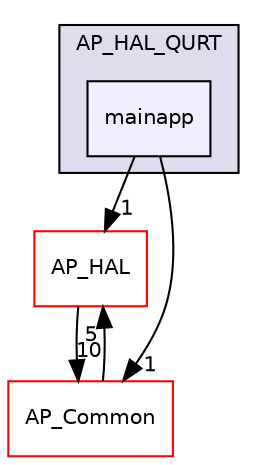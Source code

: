 digraph "libraries/AP_HAL_QURT/mainapp" {
  compound=true
  node [ fontsize="10", fontname="Helvetica"];
  edge [ labelfontsize="10", labelfontname="Helvetica"];
  subgraph clusterdir_fed4d61a34137c3b5da073c921a836df {
    graph [ bgcolor="#ddddee", pencolor="black", label="AP_HAL_QURT" fontname="Helvetica", fontsize="10", URL="dir_fed4d61a34137c3b5da073c921a836df.html"]
  dir_b25e243709a41eeb8735e7e842e18113 [shape=box, label="mainapp", style="filled", fillcolor="#eeeeff", pencolor="black", URL="dir_b25e243709a41eeb8735e7e842e18113.html"];
  }
  dir_1cbc10423b2512b31103883361e0123b [shape=box label="AP_HAL" fillcolor="white" style="filled" color="red" URL="dir_1cbc10423b2512b31103883361e0123b.html"];
  dir_df3f4256615fd4197927a84a019a8bd8 [shape=box label="AP_Common" fillcolor="white" style="filled" color="red" URL="dir_df3f4256615fd4197927a84a019a8bd8.html"];
  dir_1cbc10423b2512b31103883361e0123b->dir_df3f4256615fd4197927a84a019a8bd8 [headlabel="10", labeldistance=1.5 headhref="dir_000057_000036.html"];
  dir_b25e243709a41eeb8735e7e842e18113->dir_1cbc10423b2512b31103883361e0123b [headlabel="1", labeldistance=1.5 headhref="dir_000085_000057.html"];
  dir_b25e243709a41eeb8735e7e842e18113->dir_df3f4256615fd4197927a84a019a8bd8 [headlabel="1", labeldistance=1.5 headhref="dir_000085_000036.html"];
  dir_df3f4256615fd4197927a84a019a8bd8->dir_1cbc10423b2512b31103883361e0123b [headlabel="5", labeldistance=1.5 headhref="dir_000036_000057.html"];
}
